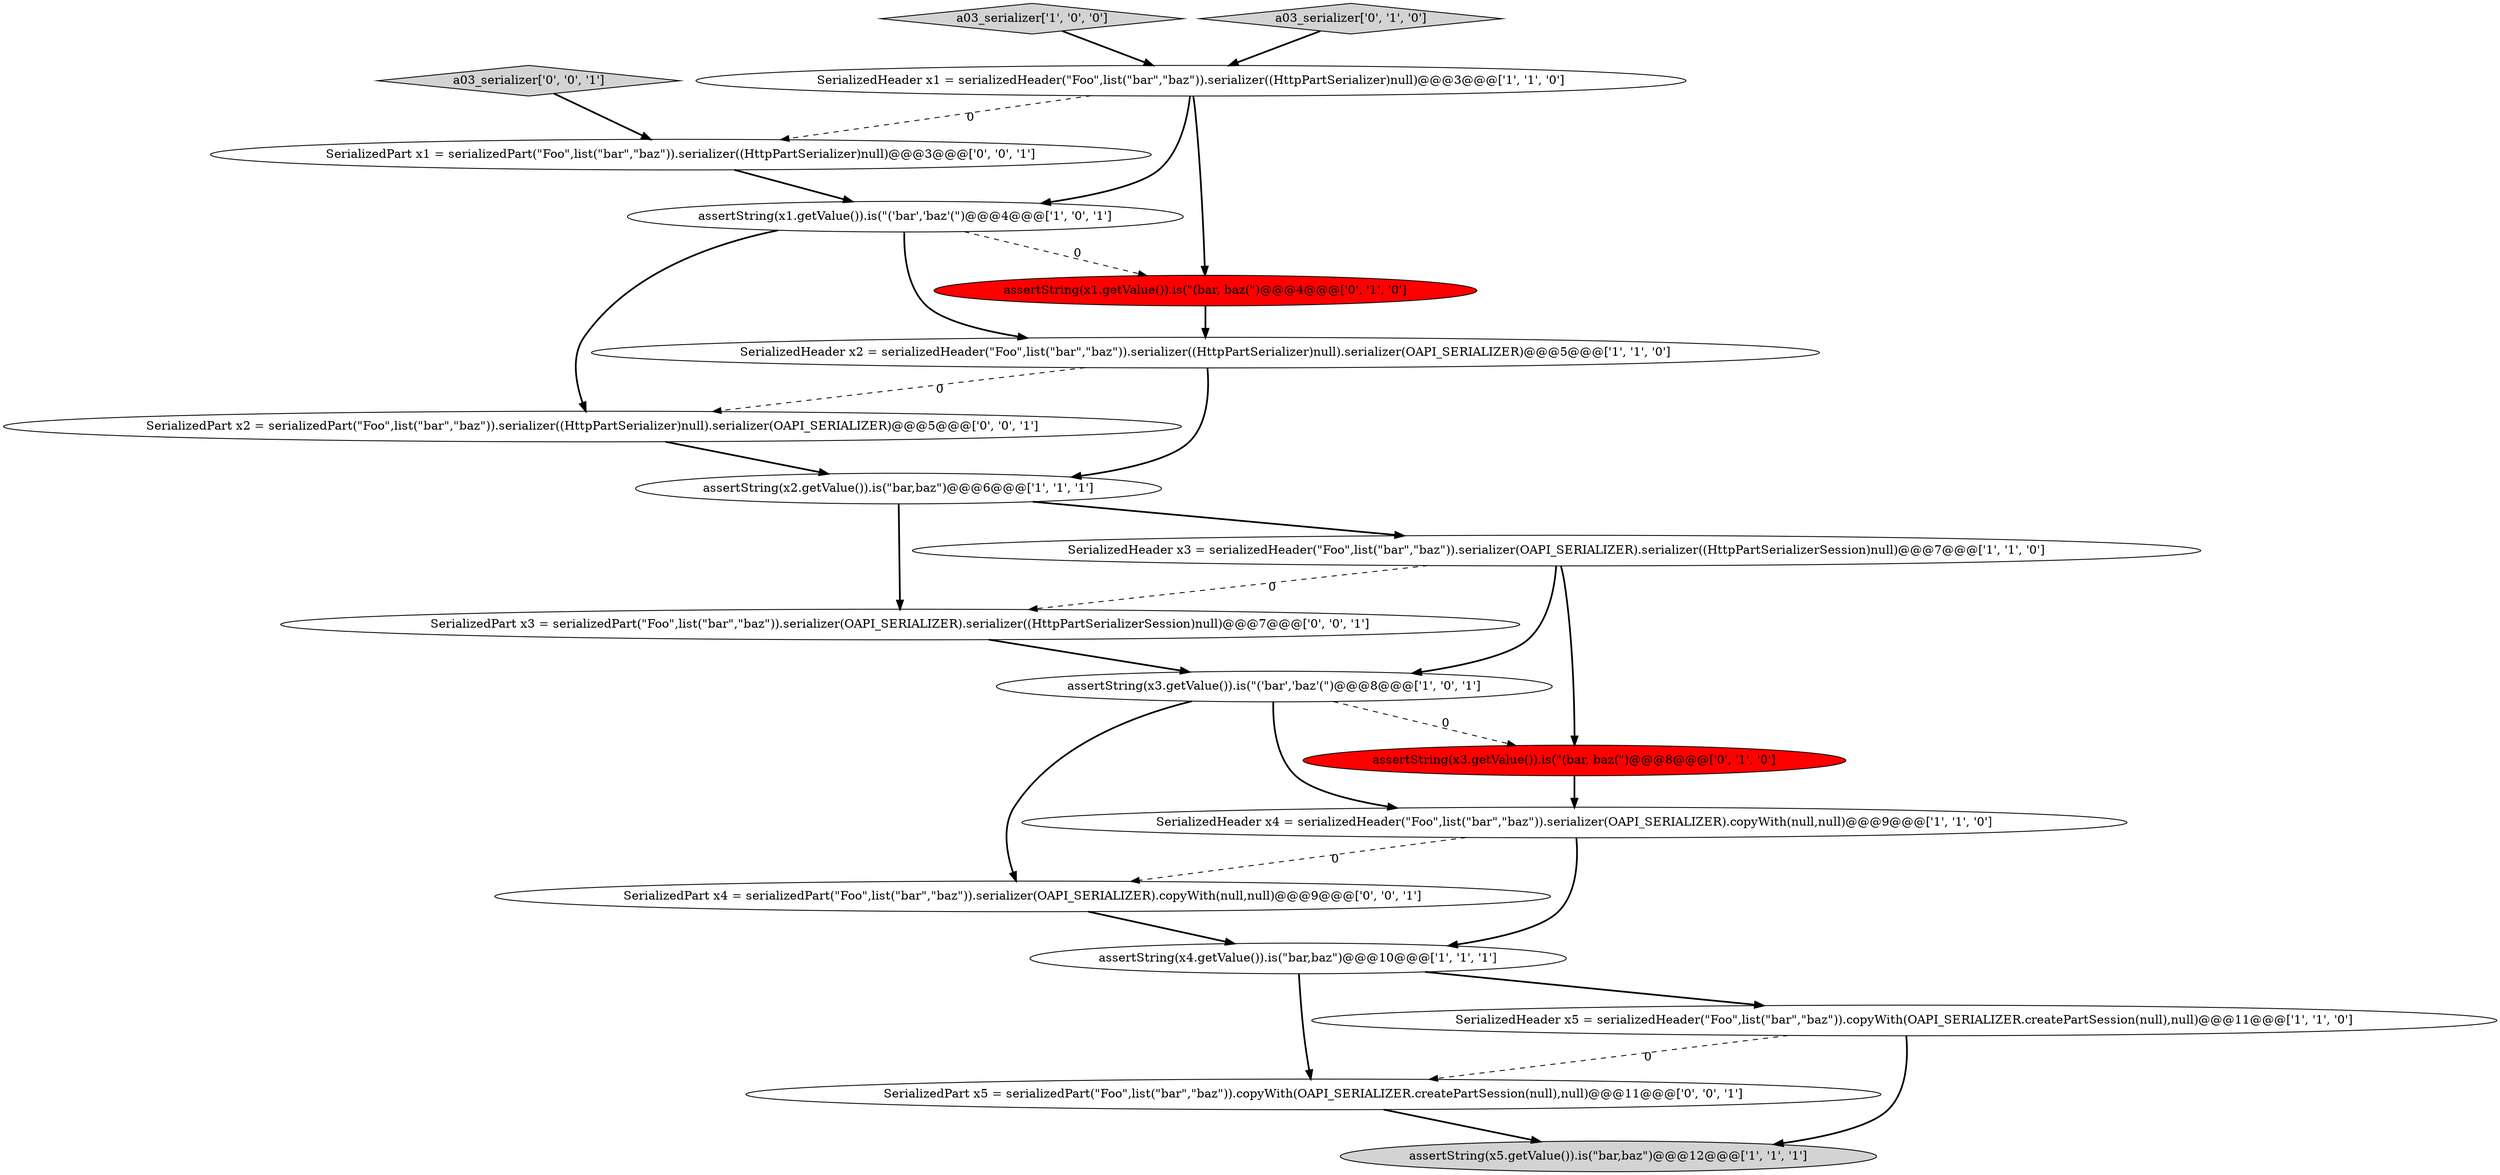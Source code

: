 digraph {
1 [style = filled, label = "SerializedHeader x3 = serializedHeader(\"Foo\",list(\"bar\",\"baz\")).serializer(OAPI_SERIALIZER).serializer((HttpPartSerializerSession)null)@@@7@@@['1', '1', '0']", fillcolor = white, shape = ellipse image = "AAA0AAABBB1BBB"];
0 [style = filled, label = "assertString(x1.getValue()).is(\"('bar','baz'(\")@@@4@@@['1', '0', '1']", fillcolor = white, shape = ellipse image = "AAA0AAABBB1BBB"];
8 [style = filled, label = "SerializedHeader x4 = serializedHeader(\"Foo\",list(\"bar\",\"baz\")).serializer(OAPI_SERIALIZER).copyWith(null,null)@@@9@@@['1', '1', '0']", fillcolor = white, shape = ellipse image = "AAA0AAABBB1BBB"];
16 [style = filled, label = "SerializedPart x4 = serializedPart(\"Foo\",list(\"bar\",\"baz\")).serializer(OAPI_SERIALIZER).copyWith(null,null)@@@9@@@['0', '0', '1']", fillcolor = white, shape = ellipse image = "AAA0AAABBB3BBB"];
19 [style = filled, label = "SerializedPart x5 = serializedPart(\"Foo\",list(\"bar\",\"baz\")).copyWith(OAPI_SERIALIZER.createPartSession(null),null)@@@11@@@['0', '0', '1']", fillcolor = white, shape = ellipse image = "AAA0AAABBB3BBB"];
15 [style = filled, label = "a03_serializer['0', '0', '1']", fillcolor = lightgray, shape = diamond image = "AAA0AAABBB3BBB"];
3 [style = filled, label = "assertString(x3.getValue()).is(\"('bar','baz'(\")@@@8@@@['1', '0', '1']", fillcolor = white, shape = ellipse image = "AAA0AAABBB1BBB"];
5 [style = filled, label = "a03_serializer['1', '0', '0']", fillcolor = lightgray, shape = diamond image = "AAA0AAABBB1BBB"];
6 [style = filled, label = "assertString(x5.getValue()).is(\"bar,baz\")@@@12@@@['1', '1', '1']", fillcolor = lightgray, shape = ellipse image = "AAA0AAABBB1BBB"];
9 [style = filled, label = "SerializedHeader x1 = serializedHeader(\"Foo\",list(\"bar\",\"baz\")).serializer((HttpPartSerializer)null)@@@3@@@['1', '1', '0']", fillcolor = white, shape = ellipse image = "AAA0AAABBB1BBB"];
10 [style = filled, label = "assertString(x4.getValue()).is(\"bar,baz\")@@@10@@@['1', '1', '1']", fillcolor = white, shape = ellipse image = "AAA0AAABBB1BBB"];
7 [style = filled, label = "SerializedHeader x2 = serializedHeader(\"Foo\",list(\"bar\",\"baz\")).serializer((HttpPartSerializer)null).serializer(OAPI_SERIALIZER)@@@5@@@['1', '1', '0']", fillcolor = white, shape = ellipse image = "AAA0AAABBB1BBB"];
17 [style = filled, label = "SerializedPart x3 = serializedPart(\"Foo\",list(\"bar\",\"baz\")).serializer(OAPI_SERIALIZER).serializer((HttpPartSerializerSession)null)@@@7@@@['0', '0', '1']", fillcolor = white, shape = ellipse image = "AAA0AAABBB3BBB"];
2 [style = filled, label = "assertString(x2.getValue()).is(\"bar,baz\")@@@6@@@['1', '1', '1']", fillcolor = white, shape = ellipse image = "AAA0AAABBB1BBB"];
12 [style = filled, label = "assertString(x1.getValue()).is(\"(bar, baz(\")@@@4@@@['0', '1', '0']", fillcolor = red, shape = ellipse image = "AAA1AAABBB2BBB"];
18 [style = filled, label = "SerializedPart x1 = serializedPart(\"Foo\",list(\"bar\",\"baz\")).serializer((HttpPartSerializer)null)@@@3@@@['0', '0', '1']", fillcolor = white, shape = ellipse image = "AAA0AAABBB3BBB"];
11 [style = filled, label = "assertString(x3.getValue()).is(\"(bar, baz(\")@@@8@@@['0', '1', '0']", fillcolor = red, shape = ellipse image = "AAA1AAABBB2BBB"];
14 [style = filled, label = "SerializedPart x2 = serializedPart(\"Foo\",list(\"bar\",\"baz\")).serializer((HttpPartSerializer)null).serializer(OAPI_SERIALIZER)@@@5@@@['0', '0', '1']", fillcolor = white, shape = ellipse image = "AAA0AAABBB3BBB"];
4 [style = filled, label = "SerializedHeader x5 = serializedHeader(\"Foo\",list(\"bar\",\"baz\")).copyWith(OAPI_SERIALIZER.createPartSession(null),null)@@@11@@@['1', '1', '0']", fillcolor = white, shape = ellipse image = "AAA0AAABBB1BBB"];
13 [style = filled, label = "a03_serializer['0', '1', '0']", fillcolor = lightgray, shape = diamond image = "AAA0AAABBB2BBB"];
2->17 [style = bold, label=""];
8->10 [style = bold, label=""];
8->16 [style = dashed, label="0"];
9->0 [style = bold, label=""];
5->9 [style = bold, label=""];
4->6 [style = bold, label=""];
16->10 [style = bold, label=""];
2->1 [style = bold, label=""];
7->14 [style = dashed, label="0"];
9->18 [style = dashed, label="0"];
10->19 [style = bold, label=""];
1->3 [style = bold, label=""];
0->12 [style = dashed, label="0"];
3->16 [style = bold, label=""];
19->6 [style = bold, label=""];
15->18 [style = bold, label=""];
12->7 [style = bold, label=""];
1->11 [style = bold, label=""];
0->7 [style = bold, label=""];
0->14 [style = bold, label=""];
1->17 [style = dashed, label="0"];
7->2 [style = bold, label=""];
3->8 [style = bold, label=""];
17->3 [style = bold, label=""];
10->4 [style = bold, label=""];
11->8 [style = bold, label=""];
4->19 [style = dashed, label="0"];
14->2 [style = bold, label=""];
9->12 [style = bold, label=""];
13->9 [style = bold, label=""];
18->0 [style = bold, label=""];
3->11 [style = dashed, label="0"];
}
